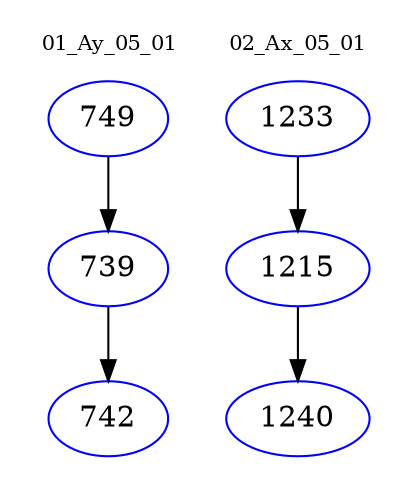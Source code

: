 digraph{
subgraph cluster_0 {
color = white
label = "01_Ay_05_01";
fontsize=10;
T0_749 [label="749", color="blue"]
T0_749 -> T0_739 [color="black"]
T0_739 [label="739", color="blue"]
T0_739 -> T0_742 [color="black"]
T0_742 [label="742", color="blue"]
}
subgraph cluster_1 {
color = white
label = "02_Ax_05_01";
fontsize=10;
T1_1233 [label="1233", color="blue"]
T1_1233 -> T1_1215 [color="black"]
T1_1215 [label="1215", color="blue"]
T1_1215 -> T1_1240 [color="black"]
T1_1240 [label="1240", color="blue"]
}
}
